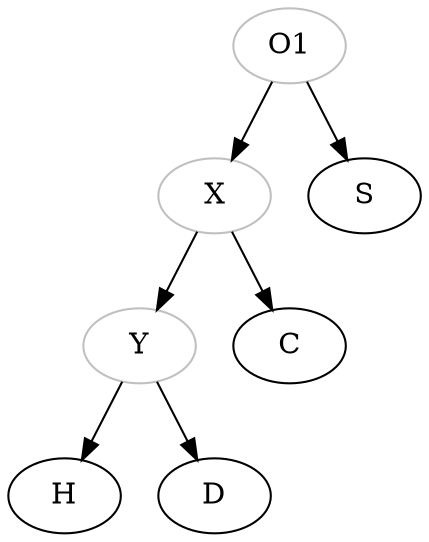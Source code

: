 digraph {
O1[color="grey"];
X[color="grey"];
Y[color="grey"];
O1->S;
O1->X;
X->Y;
Y->H;
Y->D;
X->C;
}
